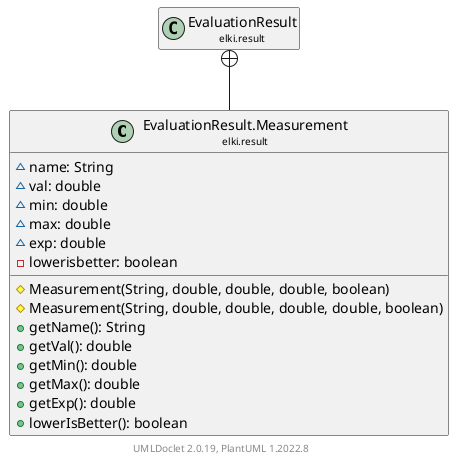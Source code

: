 @startuml
    remove .*\.(Instance|Par|Parameterizer|Factory)$
    set namespaceSeparator none
    hide empty fields
    hide empty methods

    class "<size:14>EvaluationResult.Measurement\n<size:10>elki.result" as elki.result.EvaluationResult.Measurement [[EvaluationResult.Measurement.html]] {
        ~name: String
        ~val: double
        ~min: double
        ~max: double
        ~exp: double
        -lowerisbetter: boolean
        #Measurement(String, double, double, double, boolean)
        #Measurement(String, double, double, double, double, boolean)
        +getName(): String
        +getVal(): double
        +getMin(): double
        +getMax(): double
        +getExp(): double
        +lowerIsBetter(): boolean
    }

    class "<size:14>EvaluationResult\n<size:10>elki.result" as elki.result.EvaluationResult [[EvaluationResult.html]]

    elki.result.EvaluationResult +-- elki.result.EvaluationResult.Measurement

    center footer UMLDoclet 2.0.19, PlantUML 1.2022.8
@enduml
